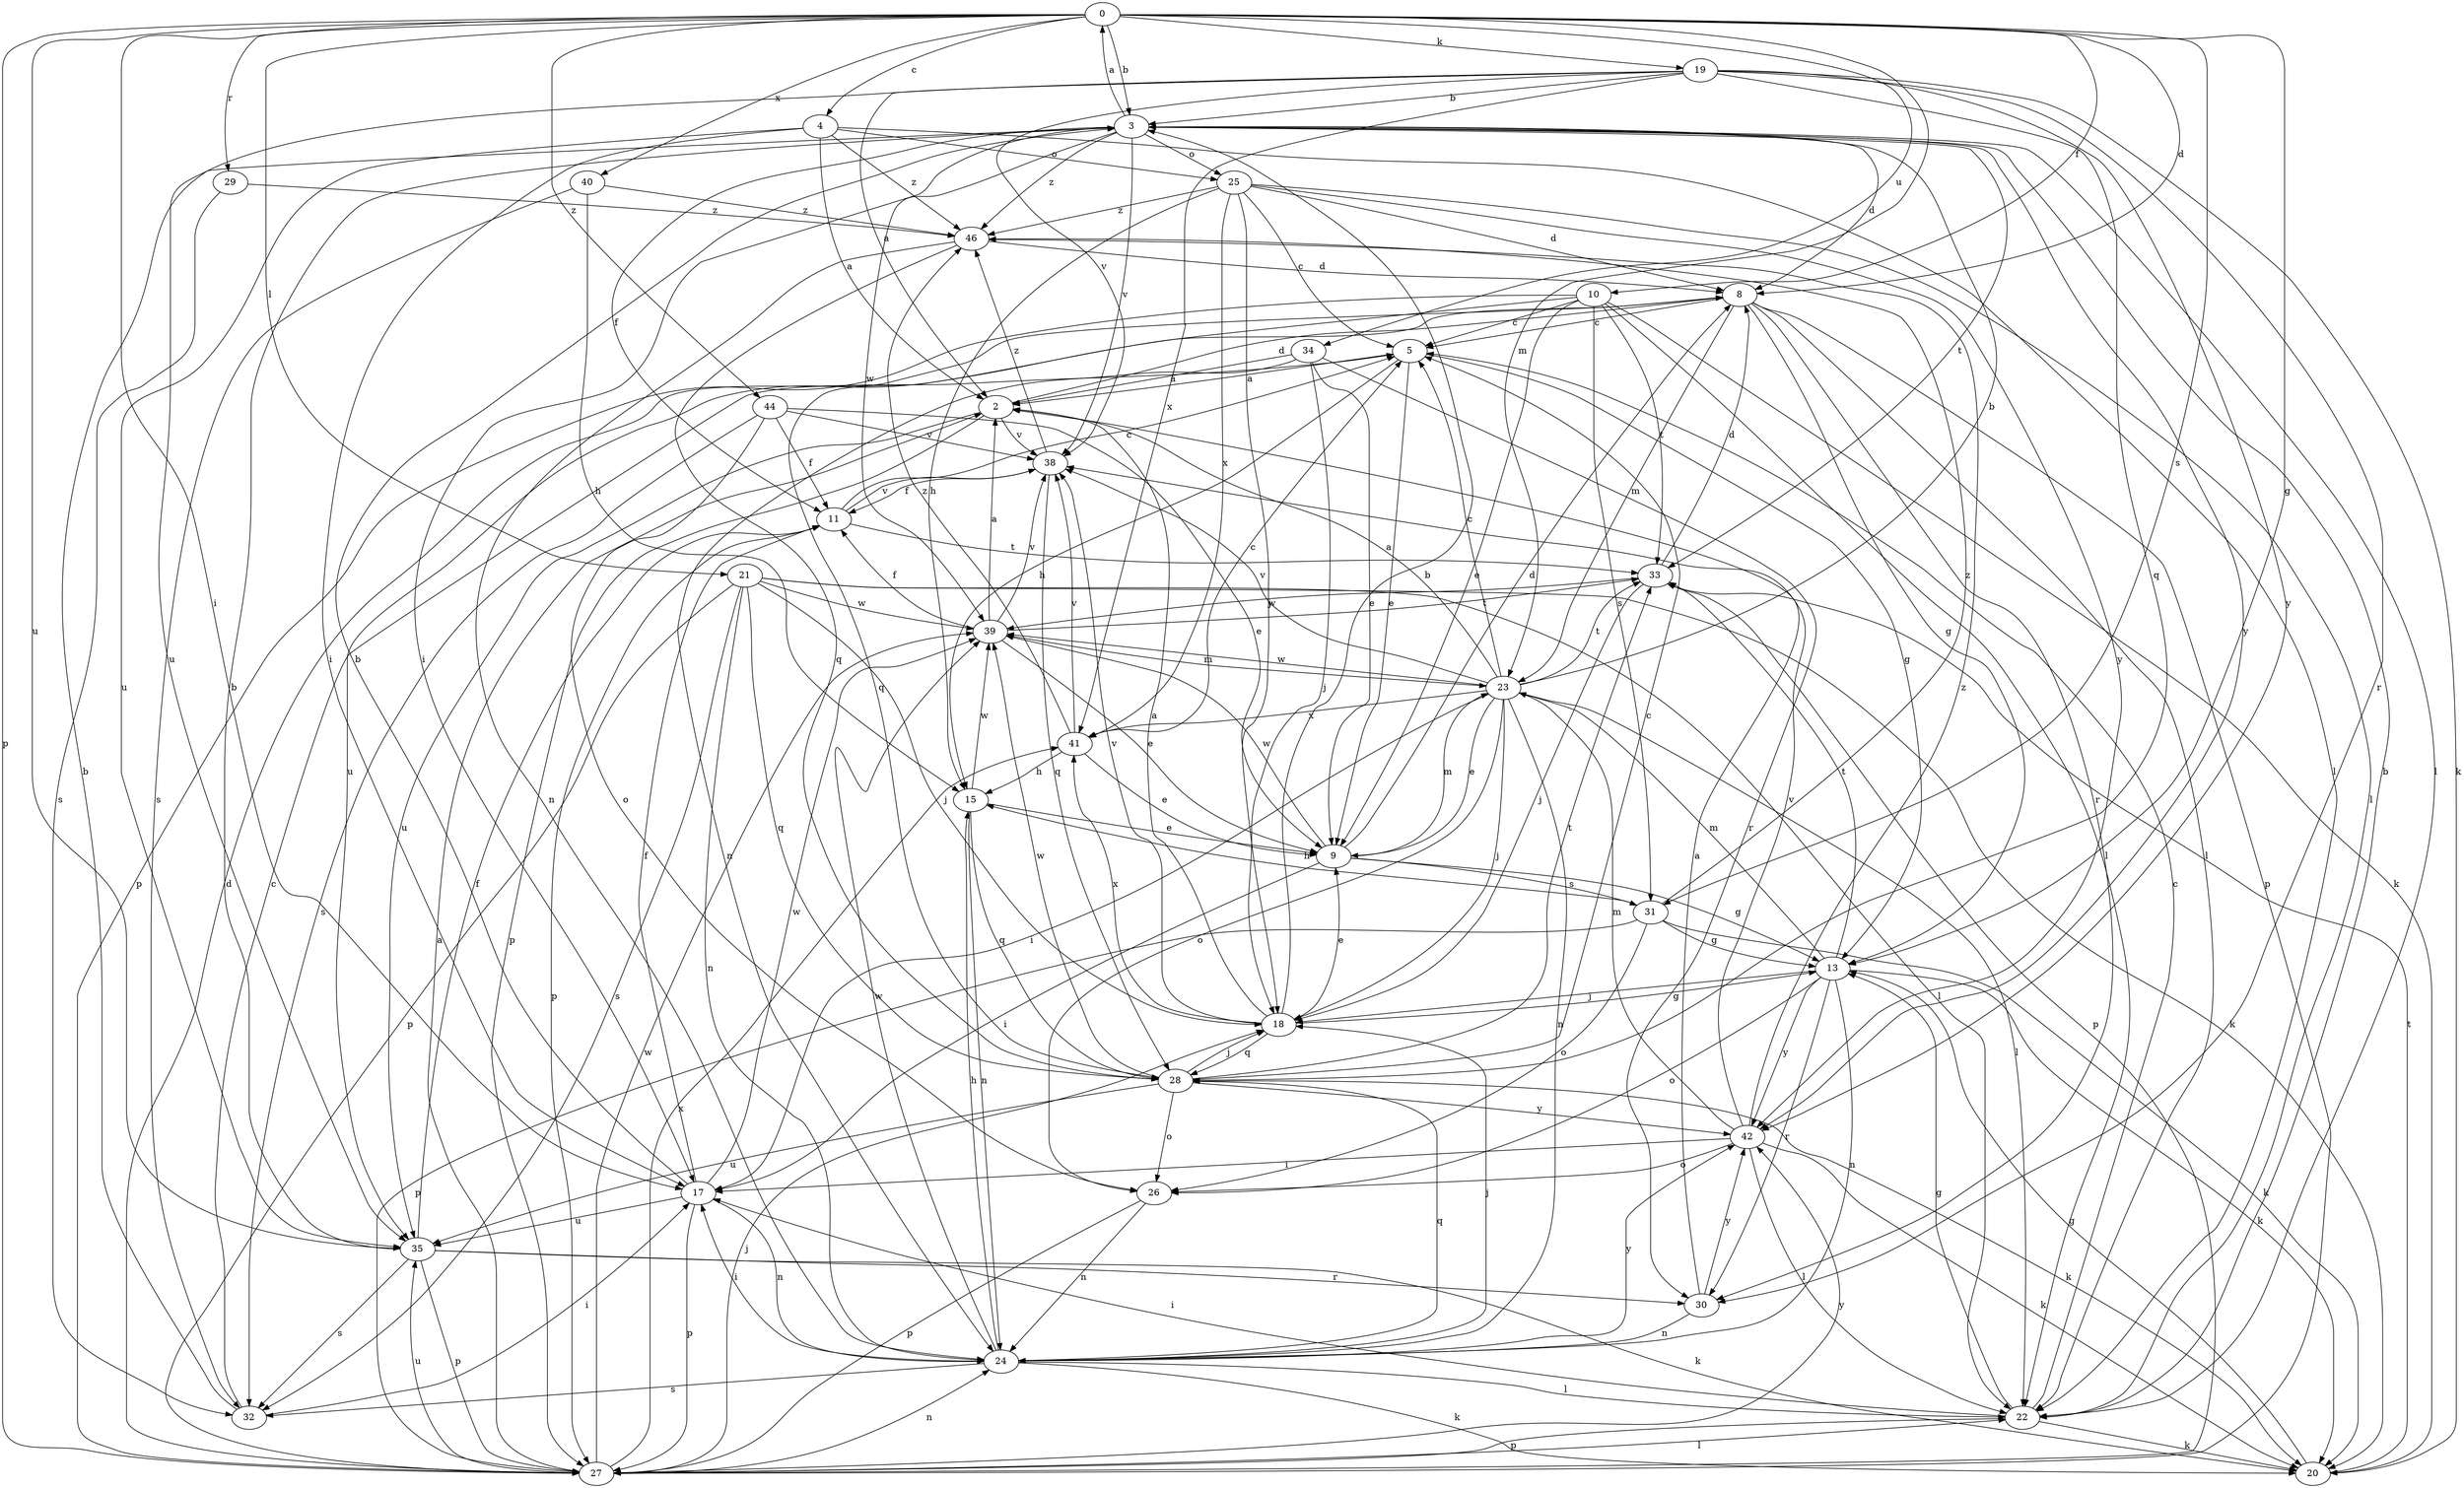 strict digraph  {
0;
2;
3;
4;
5;
8;
9;
10;
11;
13;
15;
17;
18;
19;
20;
21;
22;
23;
24;
25;
26;
27;
28;
29;
30;
31;
32;
33;
34;
35;
38;
39;
40;
41;
42;
44;
46;
0 -> 3  [label=b];
0 -> 4  [label=c];
0 -> 8  [label=d];
0 -> 10  [label=f];
0 -> 13  [label=g];
0 -> 17  [label=i];
0 -> 19  [label=k];
0 -> 21  [label=l];
0 -> 23  [label=m];
0 -> 27  [label=p];
0 -> 29  [label=r];
0 -> 31  [label=s];
0 -> 34  [label=u];
0 -> 35  [label=u];
0 -> 40  [label=x];
0 -> 44  [label=z];
2 -> 8  [label=d];
2 -> 27  [label=p];
2 -> 35  [label=u];
2 -> 38  [label=v];
3 -> 0  [label=a];
3 -> 8  [label=d];
3 -> 11  [label=f];
3 -> 17  [label=i];
3 -> 22  [label=l];
3 -> 25  [label=o];
3 -> 33  [label=t];
3 -> 38  [label=v];
3 -> 39  [label=w];
3 -> 42  [label=y];
3 -> 46  [label=z];
4 -> 2  [label=a];
4 -> 17  [label=i];
4 -> 22  [label=l];
4 -> 25  [label=o];
4 -> 35  [label=u];
4 -> 46  [label=z];
5 -> 2  [label=a];
5 -> 9  [label=e];
5 -> 13  [label=g];
5 -> 15  [label=h];
8 -> 5  [label=c];
8 -> 13  [label=g];
8 -> 22  [label=l];
8 -> 23  [label=m];
8 -> 27  [label=p];
8 -> 30  [label=r];
8 -> 35  [label=u];
9 -> 8  [label=d];
9 -> 13  [label=g];
9 -> 17  [label=i];
9 -> 23  [label=m];
9 -> 31  [label=s];
9 -> 39  [label=w];
10 -> 5  [label=c];
10 -> 9  [label=e];
10 -> 20  [label=k];
10 -> 22  [label=l];
10 -> 27  [label=p];
10 -> 28  [label=q];
10 -> 31  [label=s];
10 -> 33  [label=t];
11 -> 5  [label=c];
11 -> 27  [label=p];
11 -> 33  [label=t];
11 -> 38  [label=v];
13 -> 18  [label=j];
13 -> 20  [label=k];
13 -> 23  [label=m];
13 -> 24  [label=n];
13 -> 26  [label=o];
13 -> 30  [label=r];
13 -> 33  [label=t];
13 -> 42  [label=y];
15 -> 9  [label=e];
15 -> 24  [label=n];
15 -> 28  [label=q];
15 -> 39  [label=w];
17 -> 3  [label=b];
17 -> 11  [label=f];
17 -> 24  [label=n];
17 -> 27  [label=p];
17 -> 35  [label=u];
17 -> 39  [label=w];
18 -> 2  [label=a];
18 -> 3  [label=b];
18 -> 9  [label=e];
18 -> 13  [label=g];
18 -> 28  [label=q];
18 -> 38  [label=v];
18 -> 41  [label=x];
19 -> 2  [label=a];
19 -> 3  [label=b];
19 -> 20  [label=k];
19 -> 28  [label=q];
19 -> 30  [label=r];
19 -> 35  [label=u];
19 -> 38  [label=v];
19 -> 41  [label=x];
19 -> 42  [label=y];
20 -> 13  [label=g];
20 -> 33  [label=t];
21 -> 18  [label=j];
21 -> 20  [label=k];
21 -> 22  [label=l];
21 -> 24  [label=n];
21 -> 27  [label=p];
21 -> 28  [label=q];
21 -> 32  [label=s];
21 -> 39  [label=w];
22 -> 3  [label=b];
22 -> 5  [label=c];
22 -> 13  [label=g];
22 -> 17  [label=i];
22 -> 20  [label=k];
22 -> 27  [label=p];
23 -> 2  [label=a];
23 -> 3  [label=b];
23 -> 5  [label=c];
23 -> 9  [label=e];
23 -> 17  [label=i];
23 -> 18  [label=j];
23 -> 22  [label=l];
23 -> 24  [label=n];
23 -> 26  [label=o];
23 -> 33  [label=t];
23 -> 38  [label=v];
23 -> 39  [label=w];
23 -> 41  [label=x];
24 -> 15  [label=h];
24 -> 17  [label=i];
24 -> 18  [label=j];
24 -> 20  [label=k];
24 -> 22  [label=l];
24 -> 28  [label=q];
24 -> 32  [label=s];
24 -> 39  [label=w];
24 -> 42  [label=y];
25 -> 5  [label=c];
25 -> 8  [label=d];
25 -> 15  [label=h];
25 -> 18  [label=j];
25 -> 22  [label=l];
25 -> 41  [label=x];
25 -> 42  [label=y];
25 -> 46  [label=z];
26 -> 24  [label=n];
26 -> 27  [label=p];
27 -> 2  [label=a];
27 -> 8  [label=d];
27 -> 18  [label=j];
27 -> 22  [label=l];
27 -> 24  [label=n];
27 -> 35  [label=u];
27 -> 39  [label=w];
27 -> 41  [label=x];
27 -> 42  [label=y];
28 -> 5  [label=c];
28 -> 18  [label=j];
28 -> 20  [label=k];
28 -> 26  [label=o];
28 -> 33  [label=t];
28 -> 35  [label=u];
28 -> 39  [label=w];
28 -> 42  [label=y];
29 -> 32  [label=s];
29 -> 46  [label=z];
30 -> 2  [label=a];
30 -> 24  [label=n];
30 -> 42  [label=y];
31 -> 13  [label=g];
31 -> 15  [label=h];
31 -> 20  [label=k];
31 -> 26  [label=o];
31 -> 27  [label=p];
31 -> 46  [label=z];
32 -> 3  [label=b];
32 -> 5  [label=c];
32 -> 17  [label=i];
33 -> 8  [label=d];
33 -> 18  [label=j];
33 -> 27  [label=p];
33 -> 39  [label=w];
34 -> 2  [label=a];
34 -> 9  [label=e];
34 -> 18  [label=j];
34 -> 24  [label=n];
34 -> 30  [label=r];
35 -> 3  [label=b];
35 -> 11  [label=f];
35 -> 20  [label=k];
35 -> 27  [label=p];
35 -> 30  [label=r];
35 -> 32  [label=s];
38 -> 11  [label=f];
38 -> 28  [label=q];
38 -> 46  [label=z];
39 -> 2  [label=a];
39 -> 9  [label=e];
39 -> 11  [label=f];
39 -> 23  [label=m];
39 -> 33  [label=t];
39 -> 38  [label=v];
40 -> 15  [label=h];
40 -> 32  [label=s];
40 -> 46  [label=z];
41 -> 5  [label=c];
41 -> 9  [label=e];
41 -> 15  [label=h];
41 -> 38  [label=v];
41 -> 46  [label=z];
42 -> 17  [label=i];
42 -> 20  [label=k];
42 -> 22  [label=l];
42 -> 23  [label=m];
42 -> 26  [label=o];
42 -> 38  [label=v];
42 -> 46  [label=z];
44 -> 9  [label=e];
44 -> 11  [label=f];
44 -> 26  [label=o];
44 -> 32  [label=s];
44 -> 38  [label=v];
46 -> 8  [label=d];
46 -> 24  [label=n];
46 -> 28  [label=q];
}
